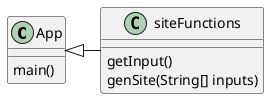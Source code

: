 @startuml
'https://plantuml.com/class-diagram

App<|-siteFunctions
App : main()
siteFunctions : getInput()
siteFunctions : genSite(String[] inputs)

@enduml